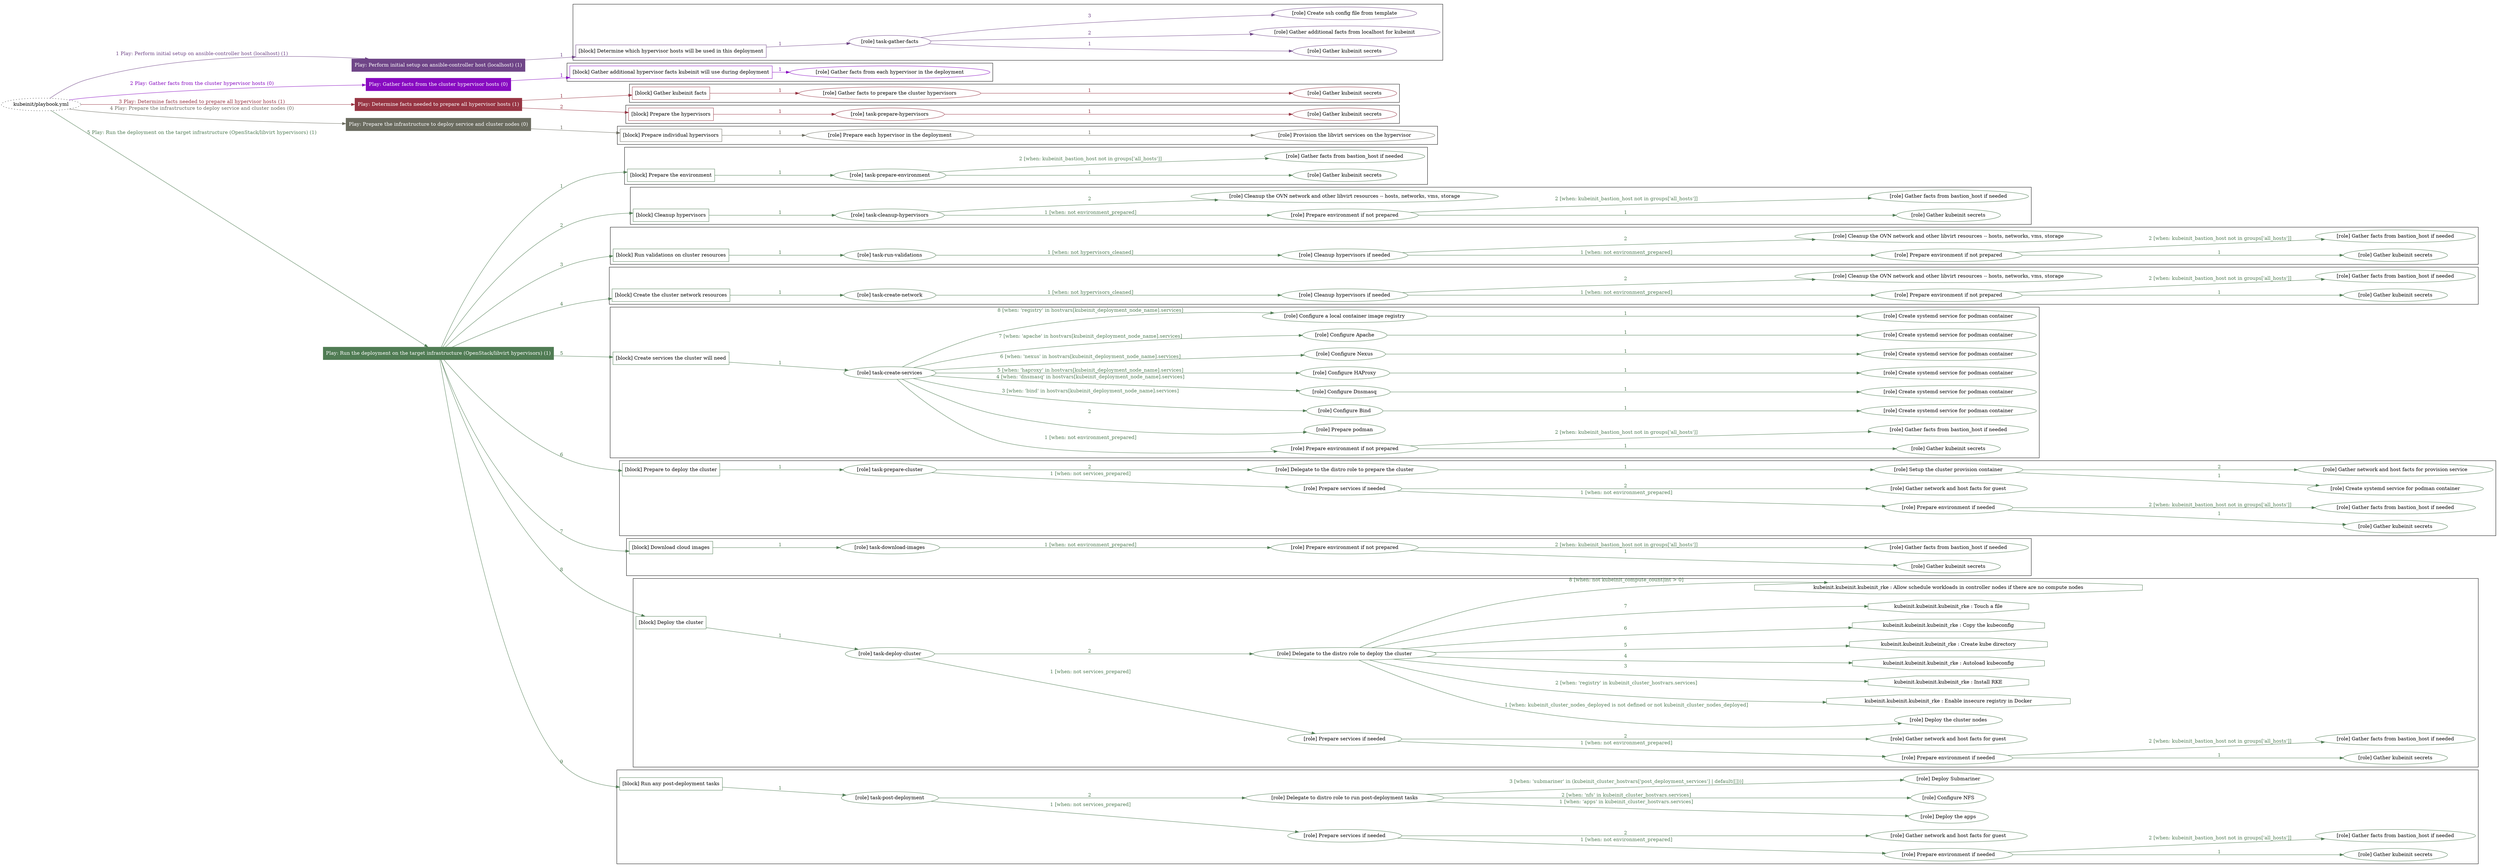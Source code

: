 digraph {
	graph [concentrate=true ordering=in rankdir=LR ratio=fill]
	edge [esep=5 sep=10]
	"kubeinit/playbook.yml" [URL="/home/runner/work/kubeinit/kubeinit/kubeinit/playbook.yml" id=playbook_0266aa66 style=dotted]
	"kubeinit/playbook.yml" -> play_b86a6cd0 [label="1 Play: Perform initial setup on ansible-controller host (localhost) (1)" color="#6f4587" fontcolor="#6f4587" id=edge_play_b86a6cd0 labeltooltip="1 Play: Perform initial setup on ansible-controller host (localhost) (1)" tooltip="1 Play: Perform initial setup on ansible-controller host (localhost) (1)"]
	subgraph "Play: Perform initial setup on ansible-controller host (localhost) (1)" {
		play_b86a6cd0 [label="Play: Perform initial setup on ansible-controller host (localhost) (1)" URL="/home/runner/work/kubeinit/kubeinit/kubeinit/playbook.yml" color="#6f4587" fontcolor="#ffffff" id=play_b86a6cd0 shape=box style=filled tooltip=localhost]
		play_b86a6cd0 -> block_8a74785b [label=1 color="#6f4587" fontcolor="#6f4587" id=edge_block_8a74785b labeltooltip=1 tooltip=1]
		subgraph cluster_block_8a74785b {
			block_8a74785b [label="[block] Determine which hypervisor hosts will be used in this deployment" URL="/home/runner/work/kubeinit/kubeinit/kubeinit/playbook.yml" color="#6f4587" id=block_8a74785b labeltooltip="Determine which hypervisor hosts will be used in this deployment" shape=box tooltip="Determine which hypervisor hosts will be used in this deployment"]
			block_8a74785b -> role_c9a47204 [label="1 " color="#6f4587" fontcolor="#6f4587" id=edge_role_c9a47204 labeltooltip="1 " tooltip="1 "]
			subgraph "task-gather-facts" {
				role_c9a47204 [label="[role] task-gather-facts" URL="/home/runner/work/kubeinit/kubeinit/kubeinit/playbook.yml" color="#6f4587" id=role_c9a47204 tooltip="task-gather-facts"]
				role_c9a47204 -> role_68c86a88 [label="1 " color="#6f4587" fontcolor="#6f4587" id=edge_role_68c86a88 labeltooltip="1 " tooltip="1 "]
				subgraph "Gather kubeinit secrets" {
					role_68c86a88 [label="[role] Gather kubeinit secrets" URL="/home/runner/.ansible/collections/ansible_collections/kubeinit/kubeinit/roles/kubeinit_prepare/tasks/build_hypervisors_group.yml" color="#6f4587" id=role_68c86a88 tooltip="Gather kubeinit secrets"]
				}
				role_c9a47204 -> role_e64c3bcc [label="2 " color="#6f4587" fontcolor="#6f4587" id=edge_role_e64c3bcc labeltooltip="2 " tooltip="2 "]
				subgraph "Gather additional facts from localhost for kubeinit" {
					role_e64c3bcc [label="[role] Gather additional facts from localhost for kubeinit" URL="/home/runner/.ansible/collections/ansible_collections/kubeinit/kubeinit/roles/kubeinit_prepare/tasks/build_hypervisors_group.yml" color="#6f4587" id=role_e64c3bcc tooltip="Gather additional facts from localhost for kubeinit"]
				}
				role_c9a47204 -> role_b24806ce [label="3 " color="#6f4587" fontcolor="#6f4587" id=edge_role_b24806ce labeltooltip="3 " tooltip="3 "]
				subgraph "Create ssh config file from template" {
					role_b24806ce [label="[role] Create ssh config file from template" URL="/home/runner/.ansible/collections/ansible_collections/kubeinit/kubeinit/roles/kubeinit_prepare/tasks/build_hypervisors_group.yml" color="#6f4587" id=role_b24806ce tooltip="Create ssh config file from template"]
				}
			}
		}
	}
	"kubeinit/playbook.yml" -> play_9dd8b141 [label="2 Play: Gather facts from the cluster hypervisor hosts (0)" color="#880bc1" fontcolor="#880bc1" id=edge_play_9dd8b141 labeltooltip="2 Play: Gather facts from the cluster hypervisor hosts (0)" tooltip="2 Play: Gather facts from the cluster hypervisor hosts (0)"]
	subgraph "Play: Gather facts from the cluster hypervisor hosts (0)" {
		play_9dd8b141 [label="Play: Gather facts from the cluster hypervisor hosts (0)" URL="/home/runner/work/kubeinit/kubeinit/kubeinit/playbook.yml" color="#880bc1" fontcolor="#ffffff" id=play_9dd8b141 shape=box style=filled tooltip="Play: Gather facts from the cluster hypervisor hosts (0)"]
		play_9dd8b141 -> block_ff6a6bbd [label=1 color="#880bc1" fontcolor="#880bc1" id=edge_block_ff6a6bbd labeltooltip=1 tooltip=1]
		subgraph cluster_block_ff6a6bbd {
			block_ff6a6bbd [label="[block] Gather additional hypervisor facts kubeinit will use during deployment" URL="/home/runner/work/kubeinit/kubeinit/kubeinit/playbook.yml" color="#880bc1" id=block_ff6a6bbd labeltooltip="Gather additional hypervisor facts kubeinit will use during deployment" shape=box tooltip="Gather additional hypervisor facts kubeinit will use during deployment"]
			block_ff6a6bbd -> role_8fcb6460 [label="1 " color="#880bc1" fontcolor="#880bc1" id=edge_role_8fcb6460 labeltooltip="1 " tooltip="1 "]
			subgraph "Gather facts from each hypervisor in the deployment" {
				role_8fcb6460 [label="[role] Gather facts from each hypervisor in the deployment" URL="/home/runner/work/kubeinit/kubeinit/kubeinit/playbook.yml" color="#880bc1" id=role_8fcb6460 tooltip="Gather facts from each hypervisor in the deployment"]
			}
		}
	}
	"kubeinit/playbook.yml" -> play_f278f379 [label="3 Play: Determine facts needed to prepare all hypervisor hosts (1)" color="#973543" fontcolor="#973543" id=edge_play_f278f379 labeltooltip="3 Play: Determine facts needed to prepare all hypervisor hosts (1)" tooltip="3 Play: Determine facts needed to prepare all hypervisor hosts (1)"]
	subgraph "Play: Determine facts needed to prepare all hypervisor hosts (1)" {
		play_f278f379 [label="Play: Determine facts needed to prepare all hypervisor hosts (1)" URL="/home/runner/work/kubeinit/kubeinit/kubeinit/playbook.yml" color="#973543" fontcolor="#ffffff" id=play_f278f379 shape=box style=filled tooltip=localhost]
		play_f278f379 -> block_4b1e0f8e [label=1 color="#973543" fontcolor="#973543" id=edge_block_4b1e0f8e labeltooltip=1 tooltip=1]
		subgraph cluster_block_4b1e0f8e {
			block_4b1e0f8e [label="[block] Gather kubeinit facts" URL="/home/runner/work/kubeinit/kubeinit/kubeinit/playbook.yml" color="#973543" id=block_4b1e0f8e labeltooltip="Gather kubeinit facts" shape=box tooltip="Gather kubeinit facts"]
			block_4b1e0f8e -> role_5e652ba4 [label="1 " color="#973543" fontcolor="#973543" id=edge_role_5e652ba4 labeltooltip="1 " tooltip="1 "]
			subgraph "Gather facts to prepare the cluster hypervisors" {
				role_5e652ba4 [label="[role] Gather facts to prepare the cluster hypervisors" URL="/home/runner/work/kubeinit/kubeinit/kubeinit/playbook.yml" color="#973543" id=role_5e652ba4 tooltip="Gather facts to prepare the cluster hypervisors"]
				role_5e652ba4 -> role_d3ac046b [label="1 " color="#973543" fontcolor="#973543" id=edge_role_d3ac046b labeltooltip="1 " tooltip="1 "]
				subgraph "Gather kubeinit secrets" {
					role_d3ac046b [label="[role] Gather kubeinit secrets" URL="/home/runner/.ansible/collections/ansible_collections/kubeinit/kubeinit/roles/kubeinit_prepare/tasks/gather_kubeinit_facts.yml" color="#973543" id=role_d3ac046b tooltip="Gather kubeinit secrets"]
				}
			}
		}
		play_f278f379 -> block_8879e1ee [label=2 color="#973543" fontcolor="#973543" id=edge_block_8879e1ee labeltooltip=2 tooltip=2]
		subgraph cluster_block_8879e1ee {
			block_8879e1ee [label="[block] Prepare the hypervisors" URL="/home/runner/work/kubeinit/kubeinit/kubeinit/playbook.yml" color="#973543" id=block_8879e1ee labeltooltip="Prepare the hypervisors" shape=box tooltip="Prepare the hypervisors"]
			block_8879e1ee -> role_efde89f6 [label="1 " color="#973543" fontcolor="#973543" id=edge_role_efde89f6 labeltooltip="1 " tooltip="1 "]
			subgraph "task-prepare-hypervisors" {
				role_efde89f6 [label="[role] task-prepare-hypervisors" URL="/home/runner/work/kubeinit/kubeinit/kubeinit/playbook.yml" color="#973543" id=role_efde89f6 tooltip="task-prepare-hypervisors"]
				role_efde89f6 -> role_bfd50a23 [label="1 " color="#973543" fontcolor="#973543" id=edge_role_bfd50a23 labeltooltip="1 " tooltip="1 "]
				subgraph "Gather kubeinit secrets" {
					role_bfd50a23 [label="[role] Gather kubeinit secrets" URL="/home/runner/.ansible/collections/ansible_collections/kubeinit/kubeinit/roles/kubeinit_prepare/tasks/gather_kubeinit_facts.yml" color="#973543" id=role_bfd50a23 tooltip="Gather kubeinit secrets"]
				}
			}
		}
	}
	"kubeinit/playbook.yml" -> play_b49dbe78 [label="4 Play: Prepare the infrastructure to deploy service and cluster nodes (0)" color="#6b6c60" fontcolor="#6b6c60" id=edge_play_b49dbe78 labeltooltip="4 Play: Prepare the infrastructure to deploy service and cluster nodes (0)" tooltip="4 Play: Prepare the infrastructure to deploy service and cluster nodes (0)"]
	subgraph "Play: Prepare the infrastructure to deploy service and cluster nodes (0)" {
		play_b49dbe78 [label="Play: Prepare the infrastructure to deploy service and cluster nodes (0)" URL="/home/runner/work/kubeinit/kubeinit/kubeinit/playbook.yml" color="#6b6c60" fontcolor="#ffffff" id=play_b49dbe78 shape=box style=filled tooltip="Play: Prepare the infrastructure to deploy service and cluster nodes (0)"]
		play_b49dbe78 -> block_ee7548fc [label=1 color="#6b6c60" fontcolor="#6b6c60" id=edge_block_ee7548fc labeltooltip=1 tooltip=1]
		subgraph cluster_block_ee7548fc {
			block_ee7548fc [label="[block] Prepare individual hypervisors" URL="/home/runner/work/kubeinit/kubeinit/kubeinit/playbook.yml" color="#6b6c60" id=block_ee7548fc labeltooltip="Prepare individual hypervisors" shape=box tooltip="Prepare individual hypervisors"]
			block_ee7548fc -> role_e8f01412 [label="1 " color="#6b6c60" fontcolor="#6b6c60" id=edge_role_e8f01412 labeltooltip="1 " tooltip="1 "]
			subgraph "Prepare each hypervisor in the deployment" {
				role_e8f01412 [label="[role] Prepare each hypervisor in the deployment" URL="/home/runner/work/kubeinit/kubeinit/kubeinit/playbook.yml" color="#6b6c60" id=role_e8f01412 tooltip="Prepare each hypervisor in the deployment"]
				role_e8f01412 -> role_aee5e0d4 [label="1 " color="#6b6c60" fontcolor="#6b6c60" id=edge_role_aee5e0d4 labeltooltip="1 " tooltip="1 "]
				subgraph "Provision the libvirt services on the hypervisor" {
					role_aee5e0d4 [label="[role] Provision the libvirt services on the hypervisor" URL="/home/runner/.ansible/collections/ansible_collections/kubeinit/kubeinit/roles/kubeinit_prepare/tasks/prepare_hypervisor.yml" color="#6b6c60" id=role_aee5e0d4 tooltip="Provision the libvirt services on the hypervisor"]
				}
			}
		}
	}
	"kubeinit/playbook.yml" -> play_bdac6ad3 [label="5 Play: Run the deployment on the target infrastructure (OpenStack/libvirt hypervisors) (1)" color="#507c54" fontcolor="#507c54" id=edge_play_bdac6ad3 labeltooltip="5 Play: Run the deployment on the target infrastructure (OpenStack/libvirt hypervisors) (1)" tooltip="5 Play: Run the deployment on the target infrastructure (OpenStack/libvirt hypervisors) (1)"]
	subgraph "Play: Run the deployment on the target infrastructure (OpenStack/libvirt hypervisors) (1)" {
		play_bdac6ad3 [label="Play: Run the deployment on the target infrastructure (OpenStack/libvirt hypervisors) (1)" URL="/home/runner/work/kubeinit/kubeinit/kubeinit/playbook.yml" color="#507c54" fontcolor="#ffffff" id=play_bdac6ad3 shape=box style=filled tooltip=localhost]
		play_bdac6ad3 -> block_2e43b984 [label=1 color="#507c54" fontcolor="#507c54" id=edge_block_2e43b984 labeltooltip=1 tooltip=1]
		subgraph cluster_block_2e43b984 {
			block_2e43b984 [label="[block] Prepare the environment" URL="/home/runner/work/kubeinit/kubeinit/kubeinit/playbook.yml" color="#507c54" id=block_2e43b984 labeltooltip="Prepare the environment" shape=box tooltip="Prepare the environment"]
			block_2e43b984 -> role_bdfd9ba2 [label="1 " color="#507c54" fontcolor="#507c54" id=edge_role_bdfd9ba2 labeltooltip="1 " tooltip="1 "]
			subgraph "task-prepare-environment" {
				role_bdfd9ba2 [label="[role] task-prepare-environment" URL="/home/runner/work/kubeinit/kubeinit/kubeinit/playbook.yml" color="#507c54" id=role_bdfd9ba2 tooltip="task-prepare-environment"]
				role_bdfd9ba2 -> role_5a9299ae [label="1 " color="#507c54" fontcolor="#507c54" id=edge_role_5a9299ae labeltooltip="1 " tooltip="1 "]
				subgraph "Gather kubeinit secrets" {
					role_5a9299ae [label="[role] Gather kubeinit secrets" URL="/home/runner/.ansible/collections/ansible_collections/kubeinit/kubeinit/roles/kubeinit_prepare/tasks/gather_kubeinit_facts.yml" color="#507c54" id=role_5a9299ae tooltip="Gather kubeinit secrets"]
				}
				role_bdfd9ba2 -> role_10253158 [label="2 [when: kubeinit_bastion_host not in groups['all_hosts']]" color="#507c54" fontcolor="#507c54" id=edge_role_10253158 labeltooltip="2 [when: kubeinit_bastion_host not in groups['all_hosts']]" tooltip="2 [when: kubeinit_bastion_host not in groups['all_hosts']]"]
				subgraph "Gather facts from bastion_host if needed" {
					role_10253158 [label="[role] Gather facts from bastion_host if needed" URL="/home/runner/.ansible/collections/ansible_collections/kubeinit/kubeinit/roles/kubeinit_prepare/tasks/main.yml" color="#507c54" id=role_10253158 tooltip="Gather facts from bastion_host if needed"]
				}
			}
		}
		play_bdac6ad3 -> block_6b74aa2f [label=2 color="#507c54" fontcolor="#507c54" id=edge_block_6b74aa2f labeltooltip=2 tooltip=2]
		subgraph cluster_block_6b74aa2f {
			block_6b74aa2f [label="[block] Cleanup hypervisors" URL="/home/runner/work/kubeinit/kubeinit/kubeinit/playbook.yml" color="#507c54" id=block_6b74aa2f labeltooltip="Cleanup hypervisors" shape=box tooltip="Cleanup hypervisors"]
			block_6b74aa2f -> role_c73ef909 [label="1 " color="#507c54" fontcolor="#507c54" id=edge_role_c73ef909 labeltooltip="1 " tooltip="1 "]
			subgraph "task-cleanup-hypervisors" {
				role_c73ef909 [label="[role] task-cleanup-hypervisors" URL="/home/runner/work/kubeinit/kubeinit/kubeinit/playbook.yml" color="#507c54" id=role_c73ef909 tooltip="task-cleanup-hypervisors"]
				role_c73ef909 -> role_3db6c357 [label="1 [when: not environment_prepared]" color="#507c54" fontcolor="#507c54" id=edge_role_3db6c357 labeltooltip="1 [when: not environment_prepared]" tooltip="1 [when: not environment_prepared]"]
				subgraph "Prepare environment if not prepared" {
					role_3db6c357 [label="[role] Prepare environment if not prepared" URL="/home/runner/.ansible/collections/ansible_collections/kubeinit/kubeinit/roles/kubeinit_libvirt/tasks/cleanup_hypervisors.yml" color="#507c54" id=role_3db6c357 tooltip="Prepare environment if not prepared"]
					role_3db6c357 -> role_432555a9 [label="1 " color="#507c54" fontcolor="#507c54" id=edge_role_432555a9 labeltooltip="1 " tooltip="1 "]
					subgraph "Gather kubeinit secrets" {
						role_432555a9 [label="[role] Gather kubeinit secrets" URL="/home/runner/.ansible/collections/ansible_collections/kubeinit/kubeinit/roles/kubeinit_prepare/tasks/gather_kubeinit_facts.yml" color="#507c54" id=role_432555a9 tooltip="Gather kubeinit secrets"]
					}
					role_3db6c357 -> role_1fe850cf [label="2 [when: kubeinit_bastion_host not in groups['all_hosts']]" color="#507c54" fontcolor="#507c54" id=edge_role_1fe850cf labeltooltip="2 [when: kubeinit_bastion_host not in groups['all_hosts']]" tooltip="2 [when: kubeinit_bastion_host not in groups['all_hosts']]"]
					subgraph "Gather facts from bastion_host if needed" {
						role_1fe850cf [label="[role] Gather facts from bastion_host if needed" URL="/home/runner/.ansible/collections/ansible_collections/kubeinit/kubeinit/roles/kubeinit_prepare/tasks/main.yml" color="#507c54" id=role_1fe850cf tooltip="Gather facts from bastion_host if needed"]
					}
				}
				role_c73ef909 -> role_682ef9c2 [label="2 " color="#507c54" fontcolor="#507c54" id=edge_role_682ef9c2 labeltooltip="2 " tooltip="2 "]
				subgraph "Cleanup the OVN network and other libvirt resources -- hosts, networks, vms, storage" {
					role_682ef9c2 [label="[role] Cleanup the OVN network and other libvirt resources -- hosts, networks, vms, storage" URL="/home/runner/.ansible/collections/ansible_collections/kubeinit/kubeinit/roles/kubeinit_libvirt/tasks/cleanup_hypervisors.yml" color="#507c54" id=role_682ef9c2 tooltip="Cleanup the OVN network and other libvirt resources -- hosts, networks, vms, storage"]
				}
			}
		}
		play_bdac6ad3 -> block_ac180d3f [label=3 color="#507c54" fontcolor="#507c54" id=edge_block_ac180d3f labeltooltip=3 tooltip=3]
		subgraph cluster_block_ac180d3f {
			block_ac180d3f [label="[block] Run validations on cluster resources" URL="/home/runner/work/kubeinit/kubeinit/kubeinit/playbook.yml" color="#507c54" id=block_ac180d3f labeltooltip="Run validations on cluster resources" shape=box tooltip="Run validations on cluster resources"]
			block_ac180d3f -> role_e4f1773d [label="1 " color="#507c54" fontcolor="#507c54" id=edge_role_e4f1773d labeltooltip="1 " tooltip="1 "]
			subgraph "task-run-validations" {
				role_e4f1773d [label="[role] task-run-validations" URL="/home/runner/work/kubeinit/kubeinit/kubeinit/playbook.yml" color="#507c54" id=role_e4f1773d tooltip="task-run-validations"]
				role_e4f1773d -> role_821999da [label="1 [when: not hypervisors_cleaned]" color="#507c54" fontcolor="#507c54" id=edge_role_821999da labeltooltip="1 [when: not hypervisors_cleaned]" tooltip="1 [when: not hypervisors_cleaned]"]
				subgraph "Cleanup hypervisors if needed" {
					role_821999da [label="[role] Cleanup hypervisors if needed" URL="/home/runner/.ansible/collections/ansible_collections/kubeinit/kubeinit/roles/kubeinit_validations/tasks/main.yml" color="#507c54" id=role_821999da tooltip="Cleanup hypervisors if needed"]
					role_821999da -> role_3af7411a [label="1 [when: not environment_prepared]" color="#507c54" fontcolor="#507c54" id=edge_role_3af7411a labeltooltip="1 [when: not environment_prepared]" tooltip="1 [when: not environment_prepared]"]
					subgraph "Prepare environment if not prepared" {
						role_3af7411a [label="[role] Prepare environment if not prepared" URL="/home/runner/.ansible/collections/ansible_collections/kubeinit/kubeinit/roles/kubeinit_libvirt/tasks/cleanup_hypervisors.yml" color="#507c54" id=role_3af7411a tooltip="Prepare environment if not prepared"]
						role_3af7411a -> role_d939516d [label="1 " color="#507c54" fontcolor="#507c54" id=edge_role_d939516d labeltooltip="1 " tooltip="1 "]
						subgraph "Gather kubeinit secrets" {
							role_d939516d [label="[role] Gather kubeinit secrets" URL="/home/runner/.ansible/collections/ansible_collections/kubeinit/kubeinit/roles/kubeinit_prepare/tasks/gather_kubeinit_facts.yml" color="#507c54" id=role_d939516d tooltip="Gather kubeinit secrets"]
						}
						role_3af7411a -> role_804bfdff [label="2 [when: kubeinit_bastion_host not in groups['all_hosts']]" color="#507c54" fontcolor="#507c54" id=edge_role_804bfdff labeltooltip="2 [when: kubeinit_bastion_host not in groups['all_hosts']]" tooltip="2 [when: kubeinit_bastion_host not in groups['all_hosts']]"]
						subgraph "Gather facts from bastion_host if needed" {
							role_804bfdff [label="[role] Gather facts from bastion_host if needed" URL="/home/runner/.ansible/collections/ansible_collections/kubeinit/kubeinit/roles/kubeinit_prepare/tasks/main.yml" color="#507c54" id=role_804bfdff tooltip="Gather facts from bastion_host if needed"]
						}
					}
					role_821999da -> role_5d73ceab [label="2 " color="#507c54" fontcolor="#507c54" id=edge_role_5d73ceab labeltooltip="2 " tooltip="2 "]
					subgraph "Cleanup the OVN network and other libvirt resources -- hosts, networks, vms, storage" {
						role_5d73ceab [label="[role] Cleanup the OVN network and other libvirt resources -- hosts, networks, vms, storage" URL="/home/runner/.ansible/collections/ansible_collections/kubeinit/kubeinit/roles/kubeinit_libvirt/tasks/cleanup_hypervisors.yml" color="#507c54" id=role_5d73ceab tooltip="Cleanup the OVN network and other libvirt resources -- hosts, networks, vms, storage"]
					}
				}
			}
		}
		play_bdac6ad3 -> block_48efcc3b [label=4 color="#507c54" fontcolor="#507c54" id=edge_block_48efcc3b labeltooltip=4 tooltip=4]
		subgraph cluster_block_48efcc3b {
			block_48efcc3b [label="[block] Create the cluster network resources" URL="/home/runner/work/kubeinit/kubeinit/kubeinit/playbook.yml" color="#507c54" id=block_48efcc3b labeltooltip="Create the cluster network resources" shape=box tooltip="Create the cluster network resources"]
			block_48efcc3b -> role_60092fc8 [label="1 " color="#507c54" fontcolor="#507c54" id=edge_role_60092fc8 labeltooltip="1 " tooltip="1 "]
			subgraph "task-create-network" {
				role_60092fc8 [label="[role] task-create-network" URL="/home/runner/work/kubeinit/kubeinit/kubeinit/playbook.yml" color="#507c54" id=role_60092fc8 tooltip="task-create-network"]
				role_60092fc8 -> role_3bfae694 [label="1 [when: not hypervisors_cleaned]" color="#507c54" fontcolor="#507c54" id=edge_role_3bfae694 labeltooltip="1 [when: not hypervisors_cleaned]" tooltip="1 [when: not hypervisors_cleaned]"]
				subgraph "Cleanup hypervisors if needed" {
					role_3bfae694 [label="[role] Cleanup hypervisors if needed" URL="/home/runner/.ansible/collections/ansible_collections/kubeinit/kubeinit/roles/kubeinit_libvirt/tasks/create_network.yml" color="#507c54" id=role_3bfae694 tooltip="Cleanup hypervisors if needed"]
					role_3bfae694 -> role_144c20b0 [label="1 [when: not environment_prepared]" color="#507c54" fontcolor="#507c54" id=edge_role_144c20b0 labeltooltip="1 [when: not environment_prepared]" tooltip="1 [when: not environment_prepared]"]
					subgraph "Prepare environment if not prepared" {
						role_144c20b0 [label="[role] Prepare environment if not prepared" URL="/home/runner/.ansible/collections/ansible_collections/kubeinit/kubeinit/roles/kubeinit_libvirt/tasks/cleanup_hypervisors.yml" color="#507c54" id=role_144c20b0 tooltip="Prepare environment if not prepared"]
						role_144c20b0 -> role_9555c6c2 [label="1 " color="#507c54" fontcolor="#507c54" id=edge_role_9555c6c2 labeltooltip="1 " tooltip="1 "]
						subgraph "Gather kubeinit secrets" {
							role_9555c6c2 [label="[role] Gather kubeinit secrets" URL="/home/runner/.ansible/collections/ansible_collections/kubeinit/kubeinit/roles/kubeinit_prepare/tasks/gather_kubeinit_facts.yml" color="#507c54" id=role_9555c6c2 tooltip="Gather kubeinit secrets"]
						}
						role_144c20b0 -> role_dfb0ec09 [label="2 [when: kubeinit_bastion_host not in groups['all_hosts']]" color="#507c54" fontcolor="#507c54" id=edge_role_dfb0ec09 labeltooltip="2 [when: kubeinit_bastion_host not in groups['all_hosts']]" tooltip="2 [when: kubeinit_bastion_host not in groups['all_hosts']]"]
						subgraph "Gather facts from bastion_host if needed" {
							role_dfb0ec09 [label="[role] Gather facts from bastion_host if needed" URL="/home/runner/.ansible/collections/ansible_collections/kubeinit/kubeinit/roles/kubeinit_prepare/tasks/main.yml" color="#507c54" id=role_dfb0ec09 tooltip="Gather facts from bastion_host if needed"]
						}
					}
					role_3bfae694 -> role_7b936ee7 [label="2 " color="#507c54" fontcolor="#507c54" id=edge_role_7b936ee7 labeltooltip="2 " tooltip="2 "]
					subgraph "Cleanup the OVN network and other libvirt resources -- hosts, networks, vms, storage" {
						role_7b936ee7 [label="[role] Cleanup the OVN network and other libvirt resources -- hosts, networks, vms, storage" URL="/home/runner/.ansible/collections/ansible_collections/kubeinit/kubeinit/roles/kubeinit_libvirt/tasks/cleanup_hypervisors.yml" color="#507c54" id=role_7b936ee7 tooltip="Cleanup the OVN network and other libvirt resources -- hosts, networks, vms, storage"]
					}
				}
			}
		}
		play_bdac6ad3 -> block_2e01a64d [label=5 color="#507c54" fontcolor="#507c54" id=edge_block_2e01a64d labeltooltip=5 tooltip=5]
		subgraph cluster_block_2e01a64d {
			block_2e01a64d [label="[block] Create services the cluster will need" URL="/home/runner/work/kubeinit/kubeinit/kubeinit/playbook.yml" color="#507c54" id=block_2e01a64d labeltooltip="Create services the cluster will need" shape=box tooltip="Create services the cluster will need"]
			block_2e01a64d -> role_055fe3f0 [label="1 " color="#507c54" fontcolor="#507c54" id=edge_role_055fe3f0 labeltooltip="1 " tooltip="1 "]
			subgraph "task-create-services" {
				role_055fe3f0 [label="[role] task-create-services" URL="/home/runner/work/kubeinit/kubeinit/kubeinit/playbook.yml" color="#507c54" id=role_055fe3f0 tooltip="task-create-services"]
				role_055fe3f0 -> role_bb58d343 [label="1 [when: not environment_prepared]" color="#507c54" fontcolor="#507c54" id=edge_role_bb58d343 labeltooltip="1 [when: not environment_prepared]" tooltip="1 [when: not environment_prepared]"]
				subgraph "Prepare environment if not prepared" {
					role_bb58d343 [label="[role] Prepare environment if not prepared" URL="/home/runner/.ansible/collections/ansible_collections/kubeinit/kubeinit/roles/kubeinit_services/tasks/main.yml" color="#507c54" id=role_bb58d343 tooltip="Prepare environment if not prepared"]
					role_bb58d343 -> role_de0ca0b4 [label="1 " color="#507c54" fontcolor="#507c54" id=edge_role_de0ca0b4 labeltooltip="1 " tooltip="1 "]
					subgraph "Gather kubeinit secrets" {
						role_de0ca0b4 [label="[role] Gather kubeinit secrets" URL="/home/runner/.ansible/collections/ansible_collections/kubeinit/kubeinit/roles/kubeinit_prepare/tasks/gather_kubeinit_facts.yml" color="#507c54" id=role_de0ca0b4 tooltip="Gather kubeinit secrets"]
					}
					role_bb58d343 -> role_37f94d52 [label="2 [when: kubeinit_bastion_host not in groups['all_hosts']]" color="#507c54" fontcolor="#507c54" id=edge_role_37f94d52 labeltooltip="2 [when: kubeinit_bastion_host not in groups['all_hosts']]" tooltip="2 [when: kubeinit_bastion_host not in groups['all_hosts']]"]
					subgraph "Gather facts from bastion_host if needed" {
						role_37f94d52 [label="[role] Gather facts from bastion_host if needed" URL="/home/runner/.ansible/collections/ansible_collections/kubeinit/kubeinit/roles/kubeinit_prepare/tasks/main.yml" color="#507c54" id=role_37f94d52 tooltip="Gather facts from bastion_host if needed"]
					}
				}
				role_055fe3f0 -> role_59397465 [label="2 " color="#507c54" fontcolor="#507c54" id=edge_role_59397465 labeltooltip="2 " tooltip="2 "]
				subgraph "Prepare podman" {
					role_59397465 [label="[role] Prepare podman" URL="/home/runner/.ansible/collections/ansible_collections/kubeinit/kubeinit/roles/kubeinit_services/tasks/00_create_service_pod.yml" color="#507c54" id=role_59397465 tooltip="Prepare podman"]
				}
				role_055fe3f0 -> role_af8da693 [label="3 [when: 'bind' in hostvars[kubeinit_deployment_node_name].services]" color="#507c54" fontcolor="#507c54" id=edge_role_af8da693 labeltooltip="3 [when: 'bind' in hostvars[kubeinit_deployment_node_name].services]" tooltip="3 [when: 'bind' in hostvars[kubeinit_deployment_node_name].services]"]
				subgraph "Configure Bind" {
					role_af8da693 [label="[role] Configure Bind" URL="/home/runner/.ansible/collections/ansible_collections/kubeinit/kubeinit/roles/kubeinit_services/tasks/start_services_containers.yml" color="#507c54" id=role_af8da693 tooltip="Configure Bind"]
					role_af8da693 -> role_cc4cb6ce [label="1 " color="#507c54" fontcolor="#507c54" id=edge_role_cc4cb6ce labeltooltip="1 " tooltip="1 "]
					subgraph "Create systemd service for podman container" {
						role_cc4cb6ce [label="[role] Create systemd service for podman container" URL="/home/runner/.ansible/collections/ansible_collections/kubeinit/kubeinit/roles/kubeinit_bind/tasks/main.yml" color="#507c54" id=role_cc4cb6ce tooltip="Create systemd service for podman container"]
					}
				}
				role_055fe3f0 -> role_fe4d992b [label="4 [when: 'dnsmasq' in hostvars[kubeinit_deployment_node_name].services]" color="#507c54" fontcolor="#507c54" id=edge_role_fe4d992b labeltooltip="4 [when: 'dnsmasq' in hostvars[kubeinit_deployment_node_name].services]" tooltip="4 [when: 'dnsmasq' in hostvars[kubeinit_deployment_node_name].services]"]
				subgraph "Configure Dnsmasq" {
					role_fe4d992b [label="[role] Configure Dnsmasq" URL="/home/runner/.ansible/collections/ansible_collections/kubeinit/kubeinit/roles/kubeinit_services/tasks/start_services_containers.yml" color="#507c54" id=role_fe4d992b tooltip="Configure Dnsmasq"]
					role_fe4d992b -> role_61b69e19 [label="1 " color="#507c54" fontcolor="#507c54" id=edge_role_61b69e19 labeltooltip="1 " tooltip="1 "]
					subgraph "Create systemd service for podman container" {
						role_61b69e19 [label="[role] Create systemd service for podman container" URL="/home/runner/.ansible/collections/ansible_collections/kubeinit/kubeinit/roles/kubeinit_dnsmasq/tasks/main.yml" color="#507c54" id=role_61b69e19 tooltip="Create systemd service for podman container"]
					}
				}
				role_055fe3f0 -> role_e692aae0 [label="5 [when: 'haproxy' in hostvars[kubeinit_deployment_node_name].services]" color="#507c54" fontcolor="#507c54" id=edge_role_e692aae0 labeltooltip="5 [when: 'haproxy' in hostvars[kubeinit_deployment_node_name].services]" tooltip="5 [when: 'haproxy' in hostvars[kubeinit_deployment_node_name].services]"]
				subgraph "Configure HAProxy" {
					role_e692aae0 [label="[role] Configure HAProxy" URL="/home/runner/.ansible/collections/ansible_collections/kubeinit/kubeinit/roles/kubeinit_services/tasks/start_services_containers.yml" color="#507c54" id=role_e692aae0 tooltip="Configure HAProxy"]
					role_e692aae0 -> role_d04e176a [label="1 " color="#507c54" fontcolor="#507c54" id=edge_role_d04e176a labeltooltip="1 " tooltip="1 "]
					subgraph "Create systemd service for podman container" {
						role_d04e176a [label="[role] Create systemd service for podman container" URL="/home/runner/.ansible/collections/ansible_collections/kubeinit/kubeinit/roles/kubeinit_haproxy/tasks/main.yml" color="#507c54" id=role_d04e176a tooltip="Create systemd service for podman container"]
					}
				}
				role_055fe3f0 -> role_72d7c832 [label="6 [when: 'nexus' in hostvars[kubeinit_deployment_node_name].services]" color="#507c54" fontcolor="#507c54" id=edge_role_72d7c832 labeltooltip="6 [when: 'nexus' in hostvars[kubeinit_deployment_node_name].services]" tooltip="6 [when: 'nexus' in hostvars[kubeinit_deployment_node_name].services]"]
				subgraph "Configure Nexus" {
					role_72d7c832 [label="[role] Configure Nexus" URL="/home/runner/.ansible/collections/ansible_collections/kubeinit/kubeinit/roles/kubeinit_services/tasks/start_services_containers.yml" color="#507c54" id=role_72d7c832 tooltip="Configure Nexus"]
					role_72d7c832 -> role_ba37beb5 [label="1 " color="#507c54" fontcolor="#507c54" id=edge_role_ba37beb5 labeltooltip="1 " tooltip="1 "]
					subgraph "Create systemd service for podman container" {
						role_ba37beb5 [label="[role] Create systemd service for podman container" URL="/home/runner/.ansible/collections/ansible_collections/kubeinit/kubeinit/roles/kubeinit_nexus/tasks/main.yml" color="#507c54" id=role_ba37beb5 tooltip="Create systemd service for podman container"]
					}
				}
				role_055fe3f0 -> role_2a3381b1 [label="7 [when: 'apache' in hostvars[kubeinit_deployment_node_name].services]" color="#507c54" fontcolor="#507c54" id=edge_role_2a3381b1 labeltooltip="7 [when: 'apache' in hostvars[kubeinit_deployment_node_name].services]" tooltip="7 [when: 'apache' in hostvars[kubeinit_deployment_node_name].services]"]
				subgraph "Configure Apache" {
					role_2a3381b1 [label="[role] Configure Apache" URL="/home/runner/.ansible/collections/ansible_collections/kubeinit/kubeinit/roles/kubeinit_services/tasks/start_services_containers.yml" color="#507c54" id=role_2a3381b1 tooltip="Configure Apache"]
					role_2a3381b1 -> role_e8693645 [label="1 " color="#507c54" fontcolor="#507c54" id=edge_role_e8693645 labeltooltip="1 " tooltip="1 "]
					subgraph "Create systemd service for podman container" {
						role_e8693645 [label="[role] Create systemd service for podman container" URL="/home/runner/.ansible/collections/ansible_collections/kubeinit/kubeinit/roles/kubeinit_apache/tasks/main.yml" color="#507c54" id=role_e8693645 tooltip="Create systemd service for podman container"]
					}
				}
				role_055fe3f0 -> role_78259920 [label="8 [when: 'registry' in hostvars[kubeinit_deployment_node_name].services]" color="#507c54" fontcolor="#507c54" id=edge_role_78259920 labeltooltip="8 [when: 'registry' in hostvars[kubeinit_deployment_node_name].services]" tooltip="8 [when: 'registry' in hostvars[kubeinit_deployment_node_name].services]"]
				subgraph "Configure a local container image registry" {
					role_78259920 [label="[role] Configure a local container image registry" URL="/home/runner/.ansible/collections/ansible_collections/kubeinit/kubeinit/roles/kubeinit_services/tasks/start_services_containers.yml" color="#507c54" id=role_78259920 tooltip="Configure a local container image registry"]
					role_78259920 -> role_9d4d4009 [label="1 " color="#507c54" fontcolor="#507c54" id=edge_role_9d4d4009 labeltooltip="1 " tooltip="1 "]
					subgraph "Create systemd service for podman container" {
						role_9d4d4009 [label="[role] Create systemd service for podman container" URL="/home/runner/.ansible/collections/ansible_collections/kubeinit/kubeinit/roles/kubeinit_registry/tasks/main.yml" color="#507c54" id=role_9d4d4009 tooltip="Create systemd service for podman container"]
					}
				}
			}
		}
		play_bdac6ad3 -> block_a3013d14 [label=6 color="#507c54" fontcolor="#507c54" id=edge_block_a3013d14 labeltooltip=6 tooltip=6]
		subgraph cluster_block_a3013d14 {
			block_a3013d14 [label="[block] Prepare to deploy the cluster" URL="/home/runner/work/kubeinit/kubeinit/kubeinit/playbook.yml" color="#507c54" id=block_a3013d14 labeltooltip="Prepare to deploy the cluster" shape=box tooltip="Prepare to deploy the cluster"]
			block_a3013d14 -> role_a3b554bf [label="1 " color="#507c54" fontcolor="#507c54" id=edge_role_a3b554bf labeltooltip="1 " tooltip="1 "]
			subgraph "task-prepare-cluster" {
				role_a3b554bf [label="[role] task-prepare-cluster" URL="/home/runner/work/kubeinit/kubeinit/kubeinit/playbook.yml" color="#507c54" id=role_a3b554bf tooltip="task-prepare-cluster"]
				role_a3b554bf -> role_d4a267ad [label="1 [when: not services_prepared]" color="#507c54" fontcolor="#507c54" id=edge_role_d4a267ad labeltooltip="1 [when: not services_prepared]" tooltip="1 [when: not services_prepared]"]
				subgraph "Prepare services if needed" {
					role_d4a267ad [label="[role] Prepare services if needed" URL="/home/runner/.ansible/collections/ansible_collections/kubeinit/kubeinit/roles/kubeinit_prepare/tasks/prepare_cluster.yml" color="#507c54" id=role_d4a267ad tooltip="Prepare services if needed"]
					role_d4a267ad -> role_8be58cf0 [label="1 [when: not environment_prepared]" color="#507c54" fontcolor="#507c54" id=edge_role_8be58cf0 labeltooltip="1 [when: not environment_prepared]" tooltip="1 [when: not environment_prepared]"]
					subgraph "Prepare environment if needed" {
						role_8be58cf0 [label="[role] Prepare environment if needed" URL="/home/runner/.ansible/collections/ansible_collections/kubeinit/kubeinit/roles/kubeinit_services/tasks/prepare_services.yml" color="#507c54" id=role_8be58cf0 tooltip="Prepare environment if needed"]
						role_8be58cf0 -> role_57a6cab2 [label="1 " color="#507c54" fontcolor="#507c54" id=edge_role_57a6cab2 labeltooltip="1 " tooltip="1 "]
						subgraph "Gather kubeinit secrets" {
							role_57a6cab2 [label="[role] Gather kubeinit secrets" URL="/home/runner/.ansible/collections/ansible_collections/kubeinit/kubeinit/roles/kubeinit_prepare/tasks/gather_kubeinit_facts.yml" color="#507c54" id=role_57a6cab2 tooltip="Gather kubeinit secrets"]
						}
						role_8be58cf0 -> role_6754cce8 [label="2 [when: kubeinit_bastion_host not in groups['all_hosts']]" color="#507c54" fontcolor="#507c54" id=edge_role_6754cce8 labeltooltip="2 [when: kubeinit_bastion_host not in groups['all_hosts']]" tooltip="2 [when: kubeinit_bastion_host not in groups['all_hosts']]"]
						subgraph "Gather facts from bastion_host if needed" {
							role_6754cce8 [label="[role] Gather facts from bastion_host if needed" URL="/home/runner/.ansible/collections/ansible_collections/kubeinit/kubeinit/roles/kubeinit_prepare/tasks/main.yml" color="#507c54" id=role_6754cce8 tooltip="Gather facts from bastion_host if needed"]
						}
					}
					role_d4a267ad -> role_d27c3942 [label="2 " color="#507c54" fontcolor="#507c54" id=edge_role_d27c3942 labeltooltip="2 " tooltip="2 "]
					subgraph "Gather network and host facts for guest" {
						role_d27c3942 [label="[role] Gather network and host facts for guest" URL="/home/runner/.ansible/collections/ansible_collections/kubeinit/kubeinit/roles/kubeinit_services/tasks/prepare_services.yml" color="#507c54" id=role_d27c3942 tooltip="Gather network and host facts for guest"]
					}
				}
				role_a3b554bf -> role_7a111102 [label="2 " color="#507c54" fontcolor="#507c54" id=edge_role_7a111102 labeltooltip="2 " tooltip="2 "]
				subgraph "Delegate to the distro role to prepare the cluster" {
					role_7a111102 [label="[role] Delegate to the distro role to prepare the cluster" URL="/home/runner/.ansible/collections/ansible_collections/kubeinit/kubeinit/roles/kubeinit_prepare/tasks/prepare_cluster.yml" color="#507c54" id=role_7a111102 tooltip="Delegate to the distro role to prepare the cluster"]
					role_7a111102 -> role_1181e3f2 [label="1 " color="#507c54" fontcolor="#507c54" id=edge_role_1181e3f2 labeltooltip="1 " tooltip="1 "]
					subgraph "Setup the cluster provision container" {
						role_1181e3f2 [label="[role] Setup the cluster provision container" URL="/home/runner/.ansible/collections/ansible_collections/kubeinit/kubeinit/roles/kubeinit_rke/tasks/prepare_cluster.yml" color="#507c54" id=role_1181e3f2 tooltip="Setup the cluster provision container"]
						role_1181e3f2 -> role_e8214e66 [label="1 " color="#507c54" fontcolor="#507c54" id=edge_role_e8214e66 labeltooltip="1 " tooltip="1 "]
						subgraph "Create systemd service for podman container" {
							role_e8214e66 [label="[role] Create systemd service for podman container" URL="/home/runner/.ansible/collections/ansible_collections/kubeinit/kubeinit/roles/kubeinit_services/tasks/create_provision_container.yml" color="#507c54" id=role_e8214e66 tooltip="Create systemd service for podman container"]
						}
						role_1181e3f2 -> role_5b0ecc32 [label="2 " color="#507c54" fontcolor="#507c54" id=edge_role_5b0ecc32 labeltooltip="2 " tooltip="2 "]
						subgraph "Gather network and host facts for provision service" {
							role_5b0ecc32 [label="[role] Gather network and host facts for provision service" URL="/home/runner/.ansible/collections/ansible_collections/kubeinit/kubeinit/roles/kubeinit_services/tasks/create_provision_container.yml" color="#507c54" id=role_5b0ecc32 tooltip="Gather network and host facts for provision service"]
						}
					}
				}
			}
		}
		play_bdac6ad3 -> block_a512d0b4 [label=7 color="#507c54" fontcolor="#507c54" id=edge_block_a512d0b4 labeltooltip=7 tooltip=7]
		subgraph cluster_block_a512d0b4 {
			block_a512d0b4 [label="[block] Download cloud images" URL="/home/runner/work/kubeinit/kubeinit/kubeinit/playbook.yml" color="#507c54" id=block_a512d0b4 labeltooltip="Download cloud images" shape=box tooltip="Download cloud images"]
			block_a512d0b4 -> role_18225892 [label="1 " color="#507c54" fontcolor="#507c54" id=edge_role_18225892 labeltooltip="1 " tooltip="1 "]
			subgraph "task-download-images" {
				role_18225892 [label="[role] task-download-images" URL="/home/runner/work/kubeinit/kubeinit/kubeinit/playbook.yml" color="#507c54" id=role_18225892 tooltip="task-download-images"]
				role_18225892 -> role_20440806 [label="1 [when: not environment_prepared]" color="#507c54" fontcolor="#507c54" id=edge_role_20440806 labeltooltip="1 [when: not environment_prepared]" tooltip="1 [when: not environment_prepared]"]
				subgraph "Prepare environment if not prepared" {
					role_20440806 [label="[role] Prepare environment if not prepared" URL="/home/runner/.ansible/collections/ansible_collections/kubeinit/kubeinit/roles/kubeinit_libvirt/tasks/download_cloud_images.yml" color="#507c54" id=role_20440806 tooltip="Prepare environment if not prepared"]
					role_20440806 -> role_c4f70c20 [label="1 " color="#507c54" fontcolor="#507c54" id=edge_role_c4f70c20 labeltooltip="1 " tooltip="1 "]
					subgraph "Gather kubeinit secrets" {
						role_c4f70c20 [label="[role] Gather kubeinit secrets" URL="/home/runner/.ansible/collections/ansible_collections/kubeinit/kubeinit/roles/kubeinit_prepare/tasks/gather_kubeinit_facts.yml" color="#507c54" id=role_c4f70c20 tooltip="Gather kubeinit secrets"]
					}
					role_20440806 -> role_9725a975 [label="2 [when: kubeinit_bastion_host not in groups['all_hosts']]" color="#507c54" fontcolor="#507c54" id=edge_role_9725a975 labeltooltip="2 [when: kubeinit_bastion_host not in groups['all_hosts']]" tooltip="2 [when: kubeinit_bastion_host not in groups['all_hosts']]"]
					subgraph "Gather facts from bastion_host if needed" {
						role_9725a975 [label="[role] Gather facts from bastion_host if needed" URL="/home/runner/.ansible/collections/ansible_collections/kubeinit/kubeinit/roles/kubeinit_prepare/tasks/main.yml" color="#507c54" id=role_9725a975 tooltip="Gather facts from bastion_host if needed"]
					}
				}
			}
		}
		play_bdac6ad3 -> block_c76f607b [label=8 color="#507c54" fontcolor="#507c54" id=edge_block_c76f607b labeltooltip=8 tooltip=8]
		subgraph cluster_block_c76f607b {
			block_c76f607b [label="[block] Deploy the cluster" URL="/home/runner/work/kubeinit/kubeinit/kubeinit/playbook.yml" color="#507c54" id=block_c76f607b labeltooltip="Deploy the cluster" shape=box tooltip="Deploy the cluster"]
			block_c76f607b -> role_a4ea3d68 [label="1 " color="#507c54" fontcolor="#507c54" id=edge_role_a4ea3d68 labeltooltip="1 " tooltip="1 "]
			subgraph "task-deploy-cluster" {
				role_a4ea3d68 [label="[role] task-deploy-cluster" URL="/home/runner/work/kubeinit/kubeinit/kubeinit/playbook.yml" color="#507c54" id=role_a4ea3d68 tooltip="task-deploy-cluster"]
				role_a4ea3d68 -> role_f82eba0b [label="1 [when: not services_prepared]" color="#507c54" fontcolor="#507c54" id=edge_role_f82eba0b labeltooltip="1 [when: not services_prepared]" tooltip="1 [when: not services_prepared]"]
				subgraph "Prepare services if needed" {
					role_f82eba0b [label="[role] Prepare services if needed" URL="/home/runner/.ansible/collections/ansible_collections/kubeinit/kubeinit/roles/kubeinit_prepare/tasks/deploy_cluster.yml" color="#507c54" id=role_f82eba0b tooltip="Prepare services if needed"]
					role_f82eba0b -> role_b18da4a0 [label="1 [when: not environment_prepared]" color="#507c54" fontcolor="#507c54" id=edge_role_b18da4a0 labeltooltip="1 [when: not environment_prepared]" tooltip="1 [when: not environment_prepared]"]
					subgraph "Prepare environment if needed" {
						role_b18da4a0 [label="[role] Prepare environment if needed" URL="/home/runner/.ansible/collections/ansible_collections/kubeinit/kubeinit/roles/kubeinit_services/tasks/prepare_services.yml" color="#507c54" id=role_b18da4a0 tooltip="Prepare environment if needed"]
						role_b18da4a0 -> role_b2093318 [label="1 " color="#507c54" fontcolor="#507c54" id=edge_role_b2093318 labeltooltip="1 " tooltip="1 "]
						subgraph "Gather kubeinit secrets" {
							role_b2093318 [label="[role] Gather kubeinit secrets" URL="/home/runner/.ansible/collections/ansible_collections/kubeinit/kubeinit/roles/kubeinit_prepare/tasks/gather_kubeinit_facts.yml" color="#507c54" id=role_b2093318 tooltip="Gather kubeinit secrets"]
						}
						role_b18da4a0 -> role_9e5e2f6e [label="2 [when: kubeinit_bastion_host not in groups['all_hosts']]" color="#507c54" fontcolor="#507c54" id=edge_role_9e5e2f6e labeltooltip="2 [when: kubeinit_bastion_host not in groups['all_hosts']]" tooltip="2 [when: kubeinit_bastion_host not in groups['all_hosts']]"]
						subgraph "Gather facts from bastion_host if needed" {
							role_9e5e2f6e [label="[role] Gather facts from bastion_host if needed" URL="/home/runner/.ansible/collections/ansible_collections/kubeinit/kubeinit/roles/kubeinit_prepare/tasks/main.yml" color="#507c54" id=role_9e5e2f6e tooltip="Gather facts from bastion_host if needed"]
						}
					}
					role_f82eba0b -> role_ee3a7893 [label="2 " color="#507c54" fontcolor="#507c54" id=edge_role_ee3a7893 labeltooltip="2 " tooltip="2 "]
					subgraph "Gather network and host facts for guest" {
						role_ee3a7893 [label="[role] Gather network and host facts for guest" URL="/home/runner/.ansible/collections/ansible_collections/kubeinit/kubeinit/roles/kubeinit_services/tasks/prepare_services.yml" color="#507c54" id=role_ee3a7893 tooltip="Gather network and host facts for guest"]
					}
				}
				role_a4ea3d68 -> role_a45b642a [label="2 " color="#507c54" fontcolor="#507c54" id=edge_role_a45b642a labeltooltip="2 " tooltip="2 "]
				subgraph "Delegate to the distro role to deploy the cluster" {
					role_a45b642a [label="[role] Delegate to the distro role to deploy the cluster" URL="/home/runner/.ansible/collections/ansible_collections/kubeinit/kubeinit/roles/kubeinit_prepare/tasks/deploy_cluster.yml" color="#507c54" id=role_a45b642a tooltip="Delegate to the distro role to deploy the cluster"]
					role_a45b642a -> role_f02f1a24 [label="1 [when: kubeinit_cluster_nodes_deployed is not defined or not kubeinit_cluster_nodes_deployed]" color="#507c54" fontcolor="#507c54" id=edge_role_f02f1a24 labeltooltip="1 [when: kubeinit_cluster_nodes_deployed is not defined or not kubeinit_cluster_nodes_deployed]" tooltip="1 [when: kubeinit_cluster_nodes_deployed is not defined or not kubeinit_cluster_nodes_deployed]"]
					subgraph "Deploy the cluster nodes" {
						role_f02f1a24 [label="[role] Deploy the cluster nodes" URL="/home/runner/.ansible/collections/ansible_collections/kubeinit/kubeinit/roles/kubeinit_rke/tasks/main.yml" color="#507c54" id=role_f02f1a24 tooltip="Deploy the cluster nodes"]
					}
					task_89ed120f [label="kubeinit.kubeinit.kubeinit_rke : Enable insecure registry in Docker" URL="/home/runner/.ansible/collections/ansible_collections/kubeinit/kubeinit/roles/kubeinit_rke/tasks/main.yml" color="#507c54" id=task_89ed120f shape=octagon tooltip="kubeinit.kubeinit.kubeinit_rke : Enable insecure registry in Docker"]
					role_a45b642a -> task_89ed120f [label="2 [when: 'registry' in kubeinit_cluster_hostvars.services]" color="#507c54" fontcolor="#507c54" id=edge_task_89ed120f labeltooltip="2 [when: 'registry' in kubeinit_cluster_hostvars.services]" tooltip="2 [when: 'registry' in kubeinit_cluster_hostvars.services]"]
					task_86584cd8 [label="kubeinit.kubeinit.kubeinit_rke : Install RKE" URL="/home/runner/.ansible/collections/ansible_collections/kubeinit/kubeinit/roles/kubeinit_rke/tasks/main.yml" color="#507c54" id=task_86584cd8 shape=octagon tooltip="kubeinit.kubeinit.kubeinit_rke : Install RKE"]
					role_a45b642a -> task_86584cd8 [label="3 " color="#507c54" fontcolor="#507c54" id=edge_task_86584cd8 labeltooltip="3 " tooltip="3 "]
					task_fd1b92fa [label="kubeinit.kubeinit.kubeinit_rke : Autoload kubeconfig" URL="/home/runner/.ansible/collections/ansible_collections/kubeinit/kubeinit/roles/kubeinit_rke/tasks/main.yml" color="#507c54" id=task_fd1b92fa shape=octagon tooltip="kubeinit.kubeinit.kubeinit_rke : Autoload kubeconfig"]
					role_a45b642a -> task_fd1b92fa [label="4 " color="#507c54" fontcolor="#507c54" id=edge_task_fd1b92fa labeltooltip="4 " tooltip="4 "]
					task_ff493a3e [label="kubeinit.kubeinit.kubeinit_rke : Create kube directory" URL="/home/runner/.ansible/collections/ansible_collections/kubeinit/kubeinit/roles/kubeinit_rke/tasks/main.yml" color="#507c54" id=task_ff493a3e shape=octagon tooltip="kubeinit.kubeinit.kubeinit_rke : Create kube directory"]
					role_a45b642a -> task_ff493a3e [label="5 " color="#507c54" fontcolor="#507c54" id=edge_task_ff493a3e labeltooltip="5 " tooltip="5 "]
					task_0bb27d5d [label="kubeinit.kubeinit.kubeinit_rke : Copy the kubeconfig" URL="/home/runner/.ansible/collections/ansible_collections/kubeinit/kubeinit/roles/kubeinit_rke/tasks/main.yml" color="#507c54" id=task_0bb27d5d shape=octagon tooltip="kubeinit.kubeinit.kubeinit_rke : Copy the kubeconfig"]
					role_a45b642a -> task_0bb27d5d [label="6 " color="#507c54" fontcolor="#507c54" id=edge_task_0bb27d5d labeltooltip="6 " tooltip="6 "]
					task_b8b7c4a5 [label="kubeinit.kubeinit.kubeinit_rke : Touch a file" URL="/home/runner/.ansible/collections/ansible_collections/kubeinit/kubeinit/roles/kubeinit_rke/tasks/main.yml" color="#507c54" id=task_b8b7c4a5 shape=octagon tooltip="kubeinit.kubeinit.kubeinit_rke : Touch a file"]
					role_a45b642a -> task_b8b7c4a5 [label="7 " color="#507c54" fontcolor="#507c54" id=edge_task_b8b7c4a5 labeltooltip="7 " tooltip="7 "]
					task_94b8842b [label="kubeinit.kubeinit.kubeinit_rke : Allow schedule workloads in controller nodes if there are no compute nodes" URL="/home/runner/.ansible/collections/ansible_collections/kubeinit/kubeinit/roles/kubeinit_rke/tasks/main.yml" color="#507c54" id=task_94b8842b shape=octagon tooltip="kubeinit.kubeinit.kubeinit_rke : Allow schedule workloads in controller nodes if there are no compute nodes"]
					role_a45b642a -> task_94b8842b [label="8 [when: not kubeinit_compute_count|int > 0]" color="#507c54" fontcolor="#507c54" id=edge_task_94b8842b labeltooltip="8 [when: not kubeinit_compute_count|int > 0]" tooltip="8 [when: not kubeinit_compute_count|int > 0]"]
				}
			}
		}
		play_bdac6ad3 -> block_411253b5 [label=9 color="#507c54" fontcolor="#507c54" id=edge_block_411253b5 labeltooltip=9 tooltip=9]
		subgraph cluster_block_411253b5 {
			block_411253b5 [label="[block] Run any post-deployment tasks" URL="/home/runner/work/kubeinit/kubeinit/kubeinit/playbook.yml" color="#507c54" id=block_411253b5 labeltooltip="Run any post-deployment tasks" shape=box tooltip="Run any post-deployment tasks"]
			block_411253b5 -> role_c502bbd9 [label="1 " color="#507c54" fontcolor="#507c54" id=edge_role_c502bbd9 labeltooltip="1 " tooltip="1 "]
			subgraph "task-post-deployment" {
				role_c502bbd9 [label="[role] task-post-deployment" URL="/home/runner/work/kubeinit/kubeinit/kubeinit/playbook.yml" color="#507c54" id=role_c502bbd9 tooltip="task-post-deployment"]
				role_c502bbd9 -> role_f4f99b18 [label="1 [when: not services_prepared]" color="#507c54" fontcolor="#507c54" id=edge_role_f4f99b18 labeltooltip="1 [when: not services_prepared]" tooltip="1 [when: not services_prepared]"]
				subgraph "Prepare services if needed" {
					role_f4f99b18 [label="[role] Prepare services if needed" URL="/home/runner/.ansible/collections/ansible_collections/kubeinit/kubeinit/roles/kubeinit_prepare/tasks/post_deployment.yml" color="#507c54" id=role_f4f99b18 tooltip="Prepare services if needed"]
					role_f4f99b18 -> role_f2946656 [label="1 [when: not environment_prepared]" color="#507c54" fontcolor="#507c54" id=edge_role_f2946656 labeltooltip="1 [when: not environment_prepared]" tooltip="1 [when: not environment_prepared]"]
					subgraph "Prepare environment if needed" {
						role_f2946656 [label="[role] Prepare environment if needed" URL="/home/runner/.ansible/collections/ansible_collections/kubeinit/kubeinit/roles/kubeinit_services/tasks/prepare_services.yml" color="#507c54" id=role_f2946656 tooltip="Prepare environment if needed"]
						role_f2946656 -> role_b5c79545 [label="1 " color="#507c54" fontcolor="#507c54" id=edge_role_b5c79545 labeltooltip="1 " tooltip="1 "]
						subgraph "Gather kubeinit secrets" {
							role_b5c79545 [label="[role] Gather kubeinit secrets" URL="/home/runner/.ansible/collections/ansible_collections/kubeinit/kubeinit/roles/kubeinit_prepare/tasks/gather_kubeinit_facts.yml" color="#507c54" id=role_b5c79545 tooltip="Gather kubeinit secrets"]
						}
						role_f2946656 -> role_a75b9817 [label="2 [when: kubeinit_bastion_host not in groups['all_hosts']]" color="#507c54" fontcolor="#507c54" id=edge_role_a75b9817 labeltooltip="2 [when: kubeinit_bastion_host not in groups['all_hosts']]" tooltip="2 [when: kubeinit_bastion_host not in groups['all_hosts']]"]
						subgraph "Gather facts from bastion_host if needed" {
							role_a75b9817 [label="[role] Gather facts from bastion_host if needed" URL="/home/runner/.ansible/collections/ansible_collections/kubeinit/kubeinit/roles/kubeinit_prepare/tasks/main.yml" color="#507c54" id=role_a75b9817 tooltip="Gather facts from bastion_host if needed"]
						}
					}
					role_f4f99b18 -> role_905a19c9 [label="2 " color="#507c54" fontcolor="#507c54" id=edge_role_905a19c9 labeltooltip="2 " tooltip="2 "]
					subgraph "Gather network and host facts for guest" {
						role_905a19c9 [label="[role] Gather network and host facts for guest" URL="/home/runner/.ansible/collections/ansible_collections/kubeinit/kubeinit/roles/kubeinit_services/tasks/prepare_services.yml" color="#507c54" id=role_905a19c9 tooltip="Gather network and host facts for guest"]
					}
				}
				role_c502bbd9 -> role_55f9b64a [label="2 " color="#507c54" fontcolor="#507c54" id=edge_role_55f9b64a labeltooltip="2 " tooltip="2 "]
				subgraph "Delegate to distro role to run post-deployment tasks" {
					role_55f9b64a [label="[role] Delegate to distro role to run post-deployment tasks" URL="/home/runner/.ansible/collections/ansible_collections/kubeinit/kubeinit/roles/kubeinit_prepare/tasks/post_deployment.yml" color="#507c54" id=role_55f9b64a tooltip="Delegate to distro role to run post-deployment tasks"]
					role_55f9b64a -> role_f0aeed17 [label="1 [when: 'apps' in kubeinit_cluster_hostvars.services]" color="#507c54" fontcolor="#507c54" id=edge_role_f0aeed17 labeltooltip="1 [when: 'apps' in kubeinit_cluster_hostvars.services]" tooltip="1 [when: 'apps' in kubeinit_cluster_hostvars.services]"]
					subgraph "Deploy the apps" {
						role_f0aeed17 [label="[role] Deploy the apps" URL="/home/runner/.ansible/collections/ansible_collections/kubeinit/kubeinit/roles/kubeinit_rke/tasks/post_deployment_tasks.yml" color="#507c54" id=role_f0aeed17 tooltip="Deploy the apps"]
					}
					role_55f9b64a -> role_088d3ff6 [label="2 [when: 'nfs' in kubeinit_cluster_hostvars.services]" color="#507c54" fontcolor="#507c54" id=edge_role_088d3ff6 labeltooltip="2 [when: 'nfs' in kubeinit_cluster_hostvars.services]" tooltip="2 [when: 'nfs' in kubeinit_cluster_hostvars.services]"]
					subgraph "Configure NFS" {
						role_088d3ff6 [label="[role] Configure NFS" URL="/home/runner/.ansible/collections/ansible_collections/kubeinit/kubeinit/roles/kubeinit_rke/tasks/post_deployment_tasks.yml" color="#507c54" id=role_088d3ff6 tooltip="Configure NFS"]
					}
					role_55f9b64a -> role_6c13f240 [label="3 [when: 'submariner' in (kubeinit_cluster_hostvars['post_deployment_services'] | default([]))]" color="#507c54" fontcolor="#507c54" id=edge_role_6c13f240 labeltooltip="3 [when: 'submariner' in (kubeinit_cluster_hostvars['post_deployment_services'] | default([]))]" tooltip="3 [when: 'submariner' in (kubeinit_cluster_hostvars['post_deployment_services'] | default([]))]"]
					subgraph "Deploy Submariner" {
						role_6c13f240 [label="[role] Deploy Submariner" URL="/home/runner/.ansible/collections/ansible_collections/kubeinit/kubeinit/roles/kubeinit_rke/tasks/post_deployment_tasks.yml" color="#507c54" id=role_6c13f240 tooltip="Deploy Submariner"]
					}
				}
			}
		}
	}
}
